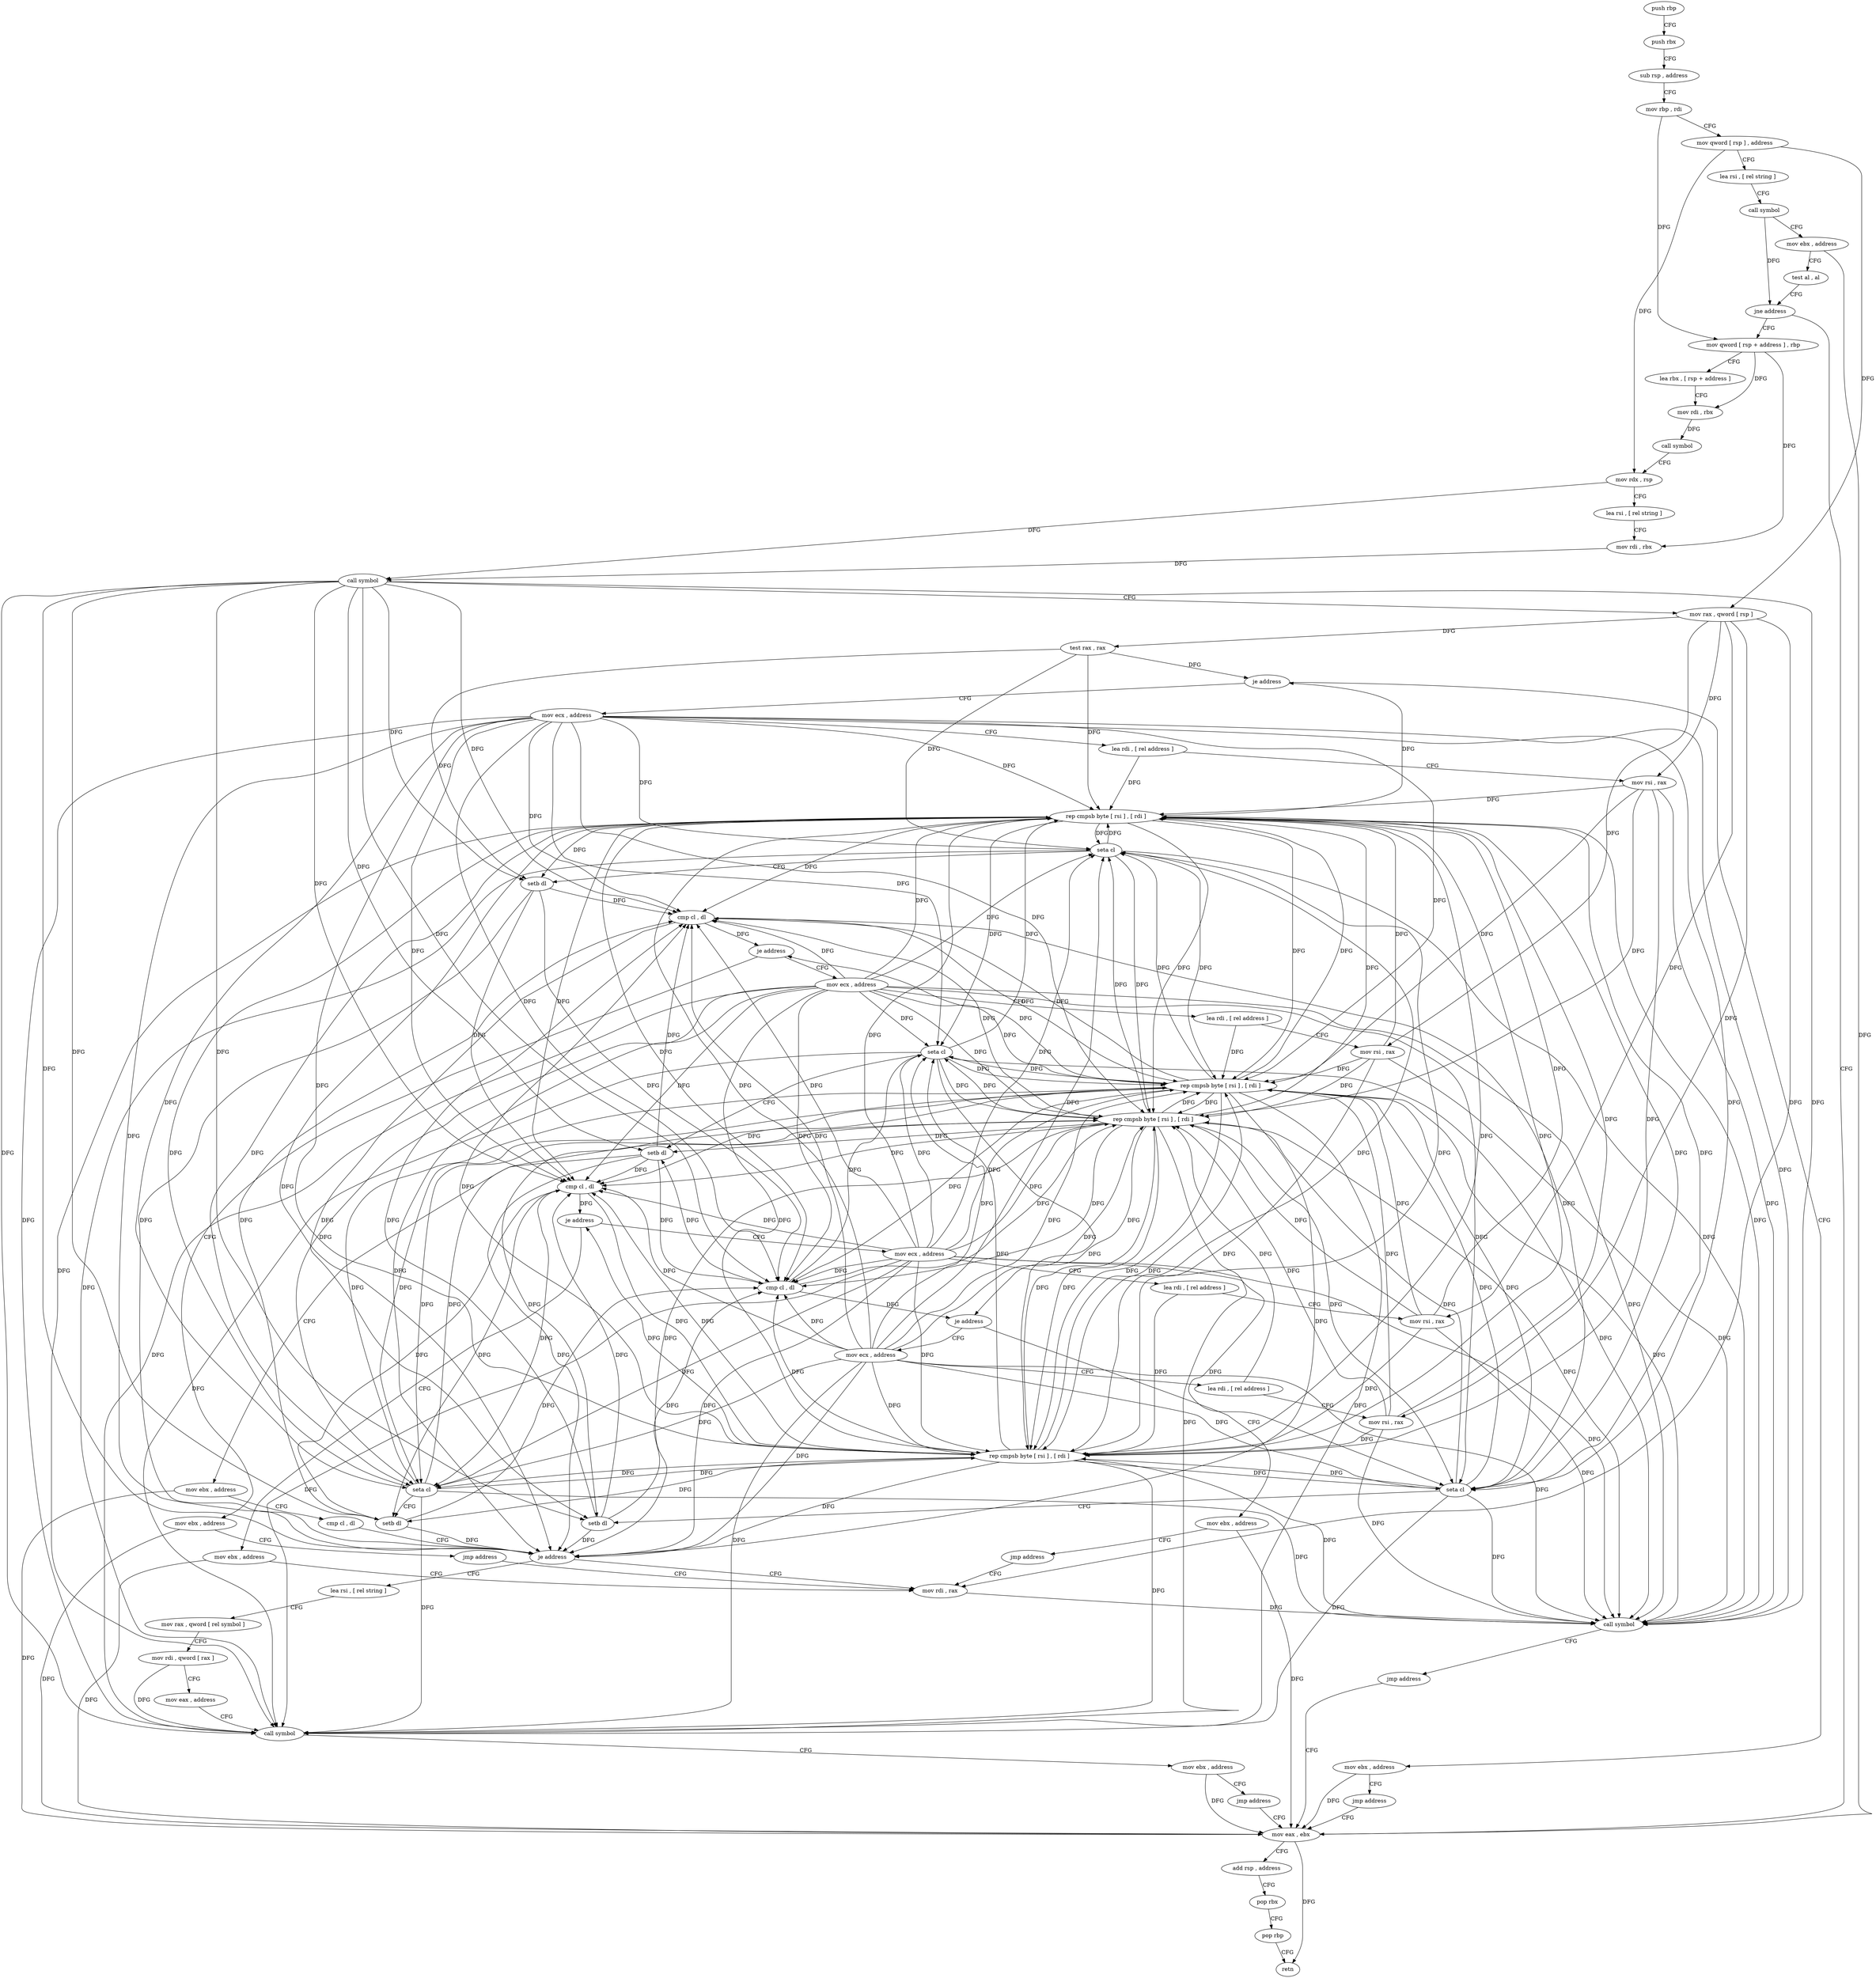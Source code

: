 digraph "func" {
"81916" [label = "push rbp" ]
"81917" [label = "push rbx" ]
"81918" [label = "sub rsp , address" ]
"81922" [label = "mov rbp , rdi" ]
"81925" [label = "mov qword [ rsp ] , address" ]
"81933" [label = "lea rsi , [ rel string ]" ]
"81940" [label = "call symbol" ]
"81945" [label = "mov ebx , address" ]
"81950" [label = "test al , al" ]
"81952" [label = "jne address" ]
"81963" [label = "mov qword [ rsp + address ] , rbp" ]
"81954" [label = "mov eax , ebx" ]
"81968" [label = "lea rbx , [ rsp + address ]" ]
"81973" [label = "mov rdi , rbx" ]
"81976" [label = "call symbol" ]
"81981" [label = "mov rdx , rsp" ]
"81984" [label = "lea rsi , [ rel string ]" ]
"81991" [label = "mov rdi , rbx" ]
"81994" [label = "call symbol" ]
"81999" [label = "mov rax , qword [ rsp ]" ]
"82003" [label = "test rax , rax" ]
"82006" [label = "je address" ]
"82194" [label = "mov ebx , address" ]
"82012" [label = "mov ecx , address" ]
"81956" [label = "add rsp , address" ]
"81960" [label = "pop rbx" ]
"81961" [label = "pop rbp" ]
"81962" [label = "retn" ]
"82199" [label = "jmp address" ]
"82017" [label = "lea rdi , [ rel address ]" ]
"82024" [label = "mov rsi , rax" ]
"82027" [label = "rep cmpsb byte [ rsi ] , [ rdi ]" ]
"82029" [label = "seta cl" ]
"82032" [label = "setb dl" ]
"82035" [label = "cmp cl , dl" ]
"82037" [label = "je address" ]
"82162" [label = "mov ebx , address" ]
"82039" [label = "mov ecx , address" ]
"82167" [label = "jmp address" ]
"82174" [label = "mov rdi , rax" ]
"82044" [label = "lea rdi , [ rel address ]" ]
"82051" [label = "mov rsi , rax" ]
"82054" [label = "rep cmpsb byte [ rsi ] , [ rdi ]" ]
"82056" [label = "seta cl" ]
"82059" [label = "setb dl" ]
"82062" [label = "cmp cl , dl" ]
"82064" [label = "je address" ]
"82169" [label = "mov ebx , address" ]
"82066" [label = "mov ecx , address" ]
"82177" [label = "call symbol" ]
"82182" [label = "jmp address" ]
"82071" [label = "lea rdi , [ rel address ]" ]
"82078" [label = "mov rsi , rax" ]
"82081" [label = "rep cmpsb byte [ rsi ] , [ rdi ]" ]
"82083" [label = "seta cl" ]
"82086" [label = "setb dl" ]
"82089" [label = "cmp cl , dl" ]
"82091" [label = "je address" ]
"82187" [label = "mov ebx , address" ]
"82093" [label = "mov ecx , address" ]
"82192" [label = "jmp address" ]
"82098" [label = "lea rdi , [ rel address ]" ]
"82105" [label = "mov rsi , rax" ]
"82108" [label = "rep cmpsb byte [ rsi ] , [ rdi ]" ]
"82110" [label = "seta cl" ]
"82113" [label = "setb dl" ]
"82116" [label = "mov ebx , address" ]
"82121" [label = "cmp cl , dl" ]
"82123" [label = "je address" ]
"82125" [label = "lea rsi , [ rel string ]" ]
"82132" [label = "mov rax , qword [ rel symbol ]" ]
"82139" [label = "mov rdi , qword [ rax ]" ]
"82142" [label = "mov eax , address" ]
"82147" [label = "call symbol" ]
"82152" [label = "mov ebx , address" ]
"82157" [label = "jmp address" ]
"81916" -> "81917" [ label = "CFG" ]
"81917" -> "81918" [ label = "CFG" ]
"81918" -> "81922" [ label = "CFG" ]
"81922" -> "81925" [ label = "CFG" ]
"81922" -> "81963" [ label = "DFG" ]
"81925" -> "81933" [ label = "CFG" ]
"81925" -> "81999" [ label = "DFG" ]
"81925" -> "81981" [ label = "DFG" ]
"81933" -> "81940" [ label = "CFG" ]
"81940" -> "81945" [ label = "CFG" ]
"81940" -> "81952" [ label = "DFG" ]
"81945" -> "81950" [ label = "CFG" ]
"81945" -> "81954" [ label = "DFG" ]
"81950" -> "81952" [ label = "CFG" ]
"81952" -> "81963" [ label = "CFG" ]
"81952" -> "81954" [ label = "CFG" ]
"81963" -> "81968" [ label = "CFG" ]
"81963" -> "81973" [ label = "DFG" ]
"81963" -> "81991" [ label = "DFG" ]
"81954" -> "81956" [ label = "CFG" ]
"81954" -> "81962" [ label = "DFG" ]
"81968" -> "81973" [ label = "CFG" ]
"81973" -> "81976" [ label = "DFG" ]
"81976" -> "81981" [ label = "CFG" ]
"81981" -> "81984" [ label = "CFG" ]
"81981" -> "81994" [ label = "DFG" ]
"81984" -> "81991" [ label = "CFG" ]
"81991" -> "81994" [ label = "DFG" ]
"81994" -> "81999" [ label = "CFG" ]
"81994" -> "82032" [ label = "DFG" ]
"81994" -> "82035" [ label = "DFG" ]
"81994" -> "82177" [ label = "DFG" ]
"81994" -> "82059" [ label = "DFG" ]
"81994" -> "82062" [ label = "DFG" ]
"81994" -> "82086" [ label = "DFG" ]
"81994" -> "82089" [ label = "DFG" ]
"81994" -> "82113" [ label = "DFG" ]
"81994" -> "82123" [ label = "DFG" ]
"81994" -> "82147" [ label = "DFG" ]
"81999" -> "82003" [ label = "DFG" ]
"81999" -> "82024" [ label = "DFG" ]
"81999" -> "82051" [ label = "DFG" ]
"81999" -> "82174" [ label = "DFG" ]
"81999" -> "82078" [ label = "DFG" ]
"81999" -> "82105" [ label = "DFG" ]
"82003" -> "82006" [ label = "DFG" ]
"82003" -> "82029" [ label = "DFG" ]
"82003" -> "82032" [ label = "DFG" ]
"82003" -> "82027" [ label = "DFG" ]
"82006" -> "82194" [ label = "CFG" ]
"82006" -> "82012" [ label = "CFG" ]
"82194" -> "82199" [ label = "CFG" ]
"82194" -> "81954" [ label = "DFG" ]
"82012" -> "82017" [ label = "CFG" ]
"82012" -> "82027" [ label = "DFG" ]
"82012" -> "82029" [ label = "DFG" ]
"82012" -> "82035" [ label = "DFG" ]
"82012" -> "82177" [ label = "DFG" ]
"82012" -> "82054" [ label = "DFG" ]
"82012" -> "82056" [ label = "DFG" ]
"82012" -> "82062" [ label = "DFG" ]
"82012" -> "82081" [ label = "DFG" ]
"82012" -> "82083" [ label = "DFG" ]
"82012" -> "82089" [ label = "DFG" ]
"82012" -> "82108" [ label = "DFG" ]
"82012" -> "82110" [ label = "DFG" ]
"82012" -> "82123" [ label = "DFG" ]
"82012" -> "82147" [ label = "DFG" ]
"81956" -> "81960" [ label = "CFG" ]
"81960" -> "81961" [ label = "CFG" ]
"81961" -> "81962" [ label = "CFG" ]
"82199" -> "81954" [ label = "CFG" ]
"82017" -> "82024" [ label = "CFG" ]
"82017" -> "82027" [ label = "DFG" ]
"82024" -> "82027" [ label = "DFG" ]
"82024" -> "82177" [ label = "DFG" ]
"82024" -> "82054" [ label = "DFG" ]
"82024" -> "82081" [ label = "DFG" ]
"82024" -> "82108" [ label = "DFG" ]
"82027" -> "82029" [ label = "DFG" ]
"82027" -> "82006" [ label = "DFG" ]
"82027" -> "82032" [ label = "DFG" ]
"82027" -> "82177" [ label = "DFG" ]
"82027" -> "82054" [ label = "DFG" ]
"82027" -> "82081" [ label = "DFG" ]
"82027" -> "82108" [ label = "DFG" ]
"82027" -> "82035" [ label = "DFG" ]
"82027" -> "82056" [ label = "DFG" ]
"82027" -> "82062" [ label = "DFG" ]
"82027" -> "82083" [ label = "DFG" ]
"82027" -> "82089" [ label = "DFG" ]
"82027" -> "82110" [ label = "DFG" ]
"82027" -> "82123" [ label = "DFG" ]
"82027" -> "82147" [ label = "DFG" ]
"82029" -> "82032" [ label = "CFG" ]
"82029" -> "82027" [ label = "DFG" ]
"82029" -> "82177" [ label = "DFG" ]
"82029" -> "82054" [ label = "DFG" ]
"82029" -> "82081" [ label = "DFG" ]
"82029" -> "82108" [ label = "DFG" ]
"82029" -> "82147" [ label = "DFG" ]
"82032" -> "82035" [ label = "DFG" ]
"82032" -> "82062" [ label = "DFG" ]
"82032" -> "82089" [ label = "DFG" ]
"82032" -> "82123" [ label = "DFG" ]
"82035" -> "82037" [ label = "DFG" ]
"82035" -> "82056" [ label = "DFG" ]
"82035" -> "82059" [ label = "DFG" ]
"82035" -> "82054" [ label = "DFG" ]
"82037" -> "82162" [ label = "CFG" ]
"82037" -> "82039" [ label = "CFG" ]
"82162" -> "82167" [ label = "CFG" ]
"82162" -> "81954" [ label = "DFG" ]
"82039" -> "82044" [ label = "CFG" ]
"82039" -> "82027" [ label = "DFG" ]
"82039" -> "82029" [ label = "DFG" ]
"82039" -> "82035" [ label = "DFG" ]
"82039" -> "82177" [ label = "DFG" ]
"82039" -> "82054" [ label = "DFG" ]
"82039" -> "82056" [ label = "DFG" ]
"82039" -> "82062" [ label = "DFG" ]
"82039" -> "82081" [ label = "DFG" ]
"82039" -> "82083" [ label = "DFG" ]
"82039" -> "82089" [ label = "DFG" ]
"82039" -> "82108" [ label = "DFG" ]
"82039" -> "82110" [ label = "DFG" ]
"82039" -> "82123" [ label = "DFG" ]
"82039" -> "82147" [ label = "DFG" ]
"82167" -> "82174" [ label = "CFG" ]
"82174" -> "82177" [ label = "DFG" ]
"82044" -> "82051" [ label = "CFG" ]
"82044" -> "82054" [ label = "DFG" ]
"82051" -> "82054" [ label = "DFG" ]
"82051" -> "82027" [ label = "DFG" ]
"82051" -> "82177" [ label = "DFG" ]
"82051" -> "82081" [ label = "DFG" ]
"82051" -> "82108" [ label = "DFG" ]
"82054" -> "82056" [ label = "DFG" ]
"82054" -> "82027" [ label = "DFG" ]
"82054" -> "82037" [ label = "DFG" ]
"82054" -> "82177" [ label = "DFG" ]
"82054" -> "82059" [ label = "DFG" ]
"82054" -> "82081" [ label = "DFG" ]
"82054" -> "82108" [ label = "DFG" ]
"82054" -> "82029" [ label = "DFG" ]
"82054" -> "82035" [ label = "DFG" ]
"82054" -> "82062" [ label = "DFG" ]
"82054" -> "82083" [ label = "DFG" ]
"82054" -> "82089" [ label = "DFG" ]
"82054" -> "82110" [ label = "DFG" ]
"82054" -> "82123" [ label = "DFG" ]
"82054" -> "82147" [ label = "DFG" ]
"82056" -> "82059" [ label = "CFG" ]
"82056" -> "82027" [ label = "DFG" ]
"82056" -> "82177" [ label = "DFG" ]
"82056" -> "82054" [ label = "DFG" ]
"82056" -> "82081" [ label = "DFG" ]
"82056" -> "82108" [ label = "DFG" ]
"82056" -> "82147" [ label = "DFG" ]
"82059" -> "82062" [ label = "DFG" ]
"82059" -> "82035" [ label = "DFG" ]
"82059" -> "82089" [ label = "DFG" ]
"82059" -> "82123" [ label = "DFG" ]
"82062" -> "82064" [ label = "DFG" ]
"82062" -> "82083" [ label = "DFG" ]
"82062" -> "82086" [ label = "DFG" ]
"82062" -> "82081" [ label = "DFG" ]
"82064" -> "82169" [ label = "CFG" ]
"82064" -> "82066" [ label = "CFG" ]
"82169" -> "82174" [ label = "CFG" ]
"82169" -> "81954" [ label = "DFG" ]
"82066" -> "82071" [ label = "CFG" ]
"82066" -> "82027" [ label = "DFG" ]
"82066" -> "82177" [ label = "DFG" ]
"82066" -> "82054" [ label = "DFG" ]
"82066" -> "82029" [ label = "DFG" ]
"82066" -> "82035" [ label = "DFG" ]
"82066" -> "82056" [ label = "DFG" ]
"82066" -> "82062" [ label = "DFG" ]
"82066" -> "82081" [ label = "DFG" ]
"82066" -> "82083" [ label = "DFG" ]
"82066" -> "82089" [ label = "DFG" ]
"82066" -> "82108" [ label = "DFG" ]
"82066" -> "82110" [ label = "DFG" ]
"82066" -> "82123" [ label = "DFG" ]
"82066" -> "82147" [ label = "DFG" ]
"82177" -> "82182" [ label = "CFG" ]
"82182" -> "81954" [ label = "CFG" ]
"82071" -> "82078" [ label = "CFG" ]
"82071" -> "82081" [ label = "DFG" ]
"82078" -> "82081" [ label = "DFG" ]
"82078" -> "82027" [ label = "DFG" ]
"82078" -> "82054" [ label = "DFG" ]
"82078" -> "82177" [ label = "DFG" ]
"82078" -> "82108" [ label = "DFG" ]
"82081" -> "82083" [ label = "DFG" ]
"82081" -> "82027" [ label = "DFG" ]
"82081" -> "82177" [ label = "DFG" ]
"82081" -> "82054" [ label = "DFG" ]
"82081" -> "82064" [ label = "DFG" ]
"82081" -> "82086" [ label = "DFG" ]
"82081" -> "82108" [ label = "DFG" ]
"82081" -> "82029" [ label = "DFG" ]
"82081" -> "82035" [ label = "DFG" ]
"82081" -> "82056" [ label = "DFG" ]
"82081" -> "82062" [ label = "DFG" ]
"82081" -> "82089" [ label = "DFG" ]
"82081" -> "82110" [ label = "DFG" ]
"82081" -> "82123" [ label = "DFG" ]
"82081" -> "82147" [ label = "DFG" ]
"82083" -> "82086" [ label = "CFG" ]
"82083" -> "82027" [ label = "DFG" ]
"82083" -> "82177" [ label = "DFG" ]
"82083" -> "82054" [ label = "DFG" ]
"82083" -> "82081" [ label = "DFG" ]
"82083" -> "82108" [ label = "DFG" ]
"82083" -> "82147" [ label = "DFG" ]
"82086" -> "82089" [ label = "DFG" ]
"82086" -> "82035" [ label = "DFG" ]
"82086" -> "82062" [ label = "DFG" ]
"82086" -> "82123" [ label = "DFG" ]
"82089" -> "82091" [ label = "DFG" ]
"82089" -> "82110" [ label = "DFG" ]
"82089" -> "82113" [ label = "DFG" ]
"82089" -> "82108" [ label = "DFG" ]
"82091" -> "82187" [ label = "CFG" ]
"82091" -> "82093" [ label = "CFG" ]
"82187" -> "82192" [ label = "CFG" ]
"82187" -> "81954" [ label = "DFG" ]
"82093" -> "82098" [ label = "CFG" ]
"82093" -> "82027" [ label = "DFG" ]
"82093" -> "82177" [ label = "DFG" ]
"82093" -> "82054" [ label = "DFG" ]
"82093" -> "82081" [ label = "DFG" ]
"82093" -> "82029" [ label = "DFG" ]
"82093" -> "82035" [ label = "DFG" ]
"82093" -> "82056" [ label = "DFG" ]
"82093" -> "82062" [ label = "DFG" ]
"82093" -> "82083" [ label = "DFG" ]
"82093" -> "82089" [ label = "DFG" ]
"82093" -> "82108" [ label = "DFG" ]
"82093" -> "82110" [ label = "DFG" ]
"82093" -> "82123" [ label = "DFG" ]
"82093" -> "82147" [ label = "DFG" ]
"82192" -> "82174" [ label = "CFG" ]
"82098" -> "82105" [ label = "CFG" ]
"82098" -> "82108" [ label = "DFG" ]
"82105" -> "82108" [ label = "DFG" ]
"82105" -> "82027" [ label = "DFG" ]
"82105" -> "82054" [ label = "DFG" ]
"82105" -> "82081" [ label = "DFG" ]
"82105" -> "82177" [ label = "DFG" ]
"82108" -> "82110" [ label = "DFG" ]
"82108" -> "82027" [ label = "DFG" ]
"82108" -> "82177" [ label = "DFG" ]
"82108" -> "82054" [ label = "DFG" ]
"82108" -> "82081" [ label = "DFG" ]
"82108" -> "82091" [ label = "DFG" ]
"82108" -> "82113" [ label = "DFG" ]
"82108" -> "82147" [ label = "DFG" ]
"82108" -> "82029" [ label = "DFG" ]
"82108" -> "82035" [ label = "DFG" ]
"82108" -> "82056" [ label = "DFG" ]
"82108" -> "82062" [ label = "DFG" ]
"82108" -> "82083" [ label = "DFG" ]
"82108" -> "82089" [ label = "DFG" ]
"82108" -> "82123" [ label = "DFG" ]
"82110" -> "82113" [ label = "CFG" ]
"82110" -> "82027" [ label = "DFG" ]
"82110" -> "82177" [ label = "DFG" ]
"82110" -> "82054" [ label = "DFG" ]
"82110" -> "82081" [ label = "DFG" ]
"82110" -> "82108" [ label = "DFG" ]
"82110" -> "82147" [ label = "DFG" ]
"82113" -> "82116" [ label = "CFG" ]
"82113" -> "82035" [ label = "DFG" ]
"82113" -> "82062" [ label = "DFG" ]
"82113" -> "82089" [ label = "DFG" ]
"82113" -> "82123" [ label = "DFG" ]
"82116" -> "82121" [ label = "CFG" ]
"82116" -> "81954" [ label = "DFG" ]
"82121" -> "82123" [ label = "CFG" ]
"82123" -> "82174" [ label = "CFG" ]
"82123" -> "82125" [ label = "CFG" ]
"82125" -> "82132" [ label = "CFG" ]
"82132" -> "82139" [ label = "CFG" ]
"82139" -> "82142" [ label = "CFG" ]
"82139" -> "82147" [ label = "DFG" ]
"82142" -> "82147" [ label = "CFG" ]
"82147" -> "82152" [ label = "CFG" ]
"82152" -> "82157" [ label = "CFG" ]
"82152" -> "81954" [ label = "DFG" ]
"82157" -> "81954" [ label = "CFG" ]
}

